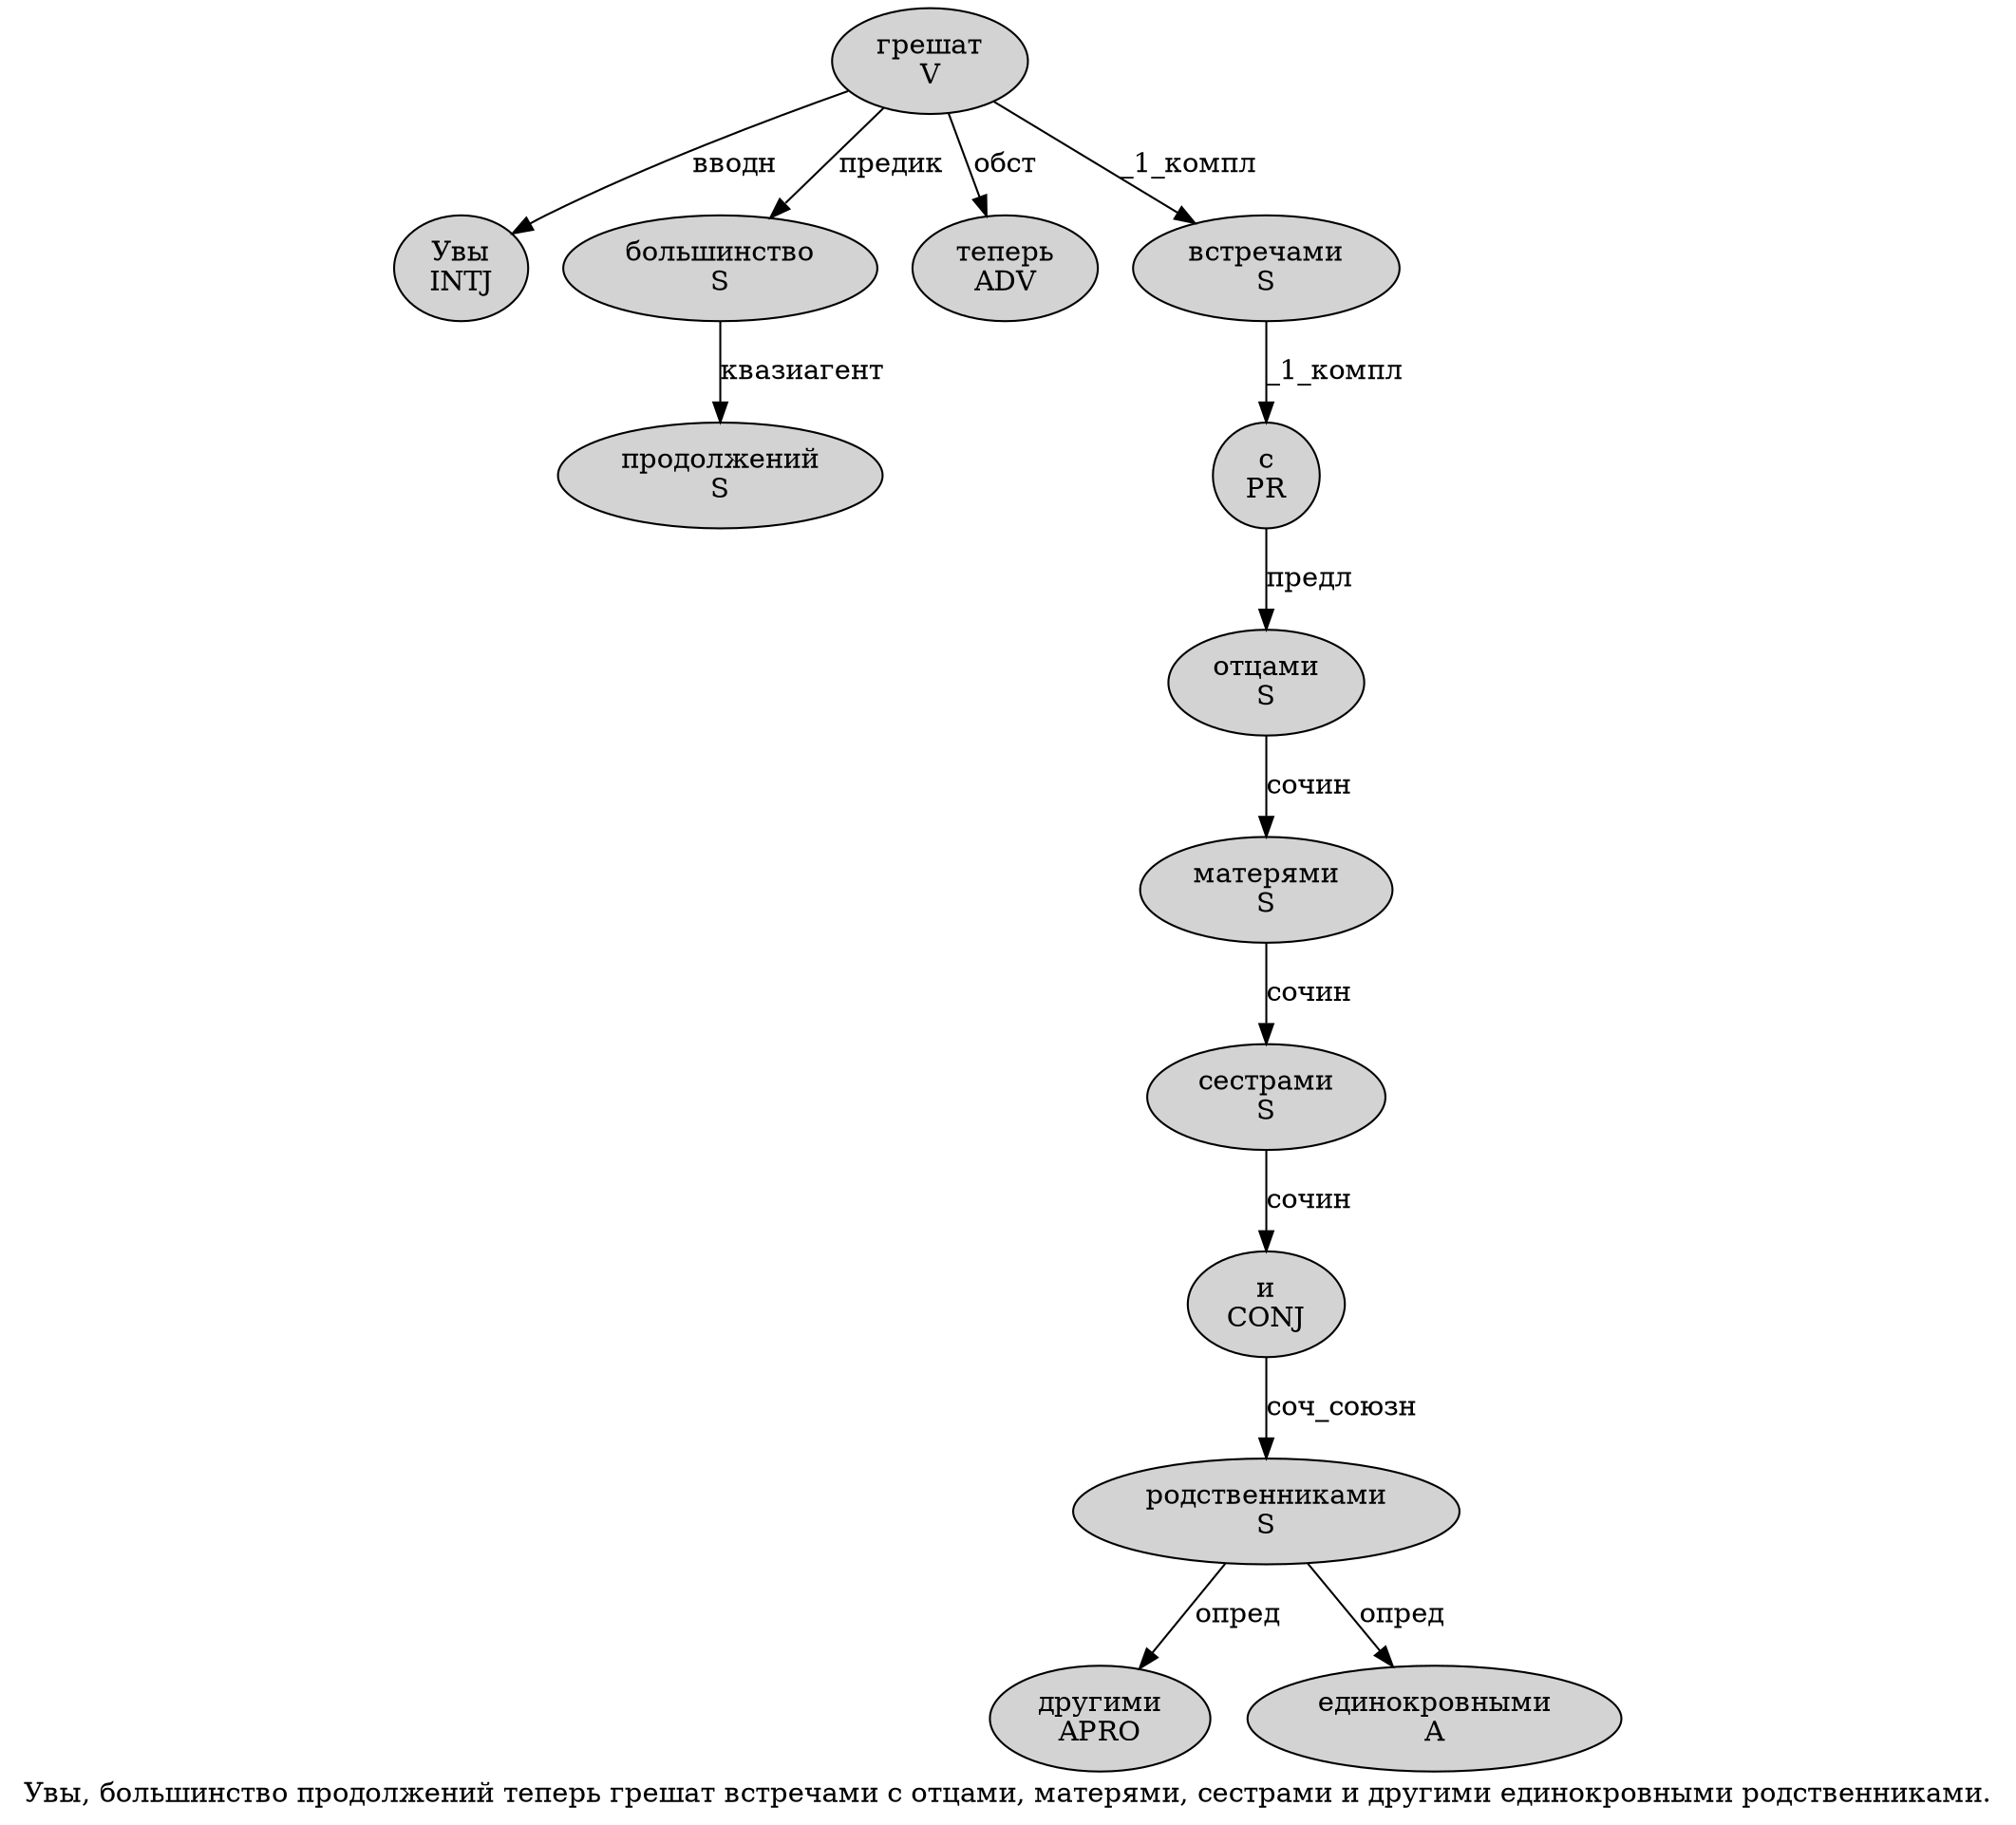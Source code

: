 digraph SENTENCE_2904 {
	graph [label="Увы, большинство продолжений теперь грешат встречами с отцами, матерями, сестрами и другими единокровными родственниками."]
	node [style=filled]
		0 [label="Увы
INTJ" color="" fillcolor=lightgray penwidth=1 shape=ellipse]
		2 [label="большинство
S" color="" fillcolor=lightgray penwidth=1 shape=ellipse]
		3 [label="продолжений
S" color="" fillcolor=lightgray penwidth=1 shape=ellipse]
		4 [label="теперь
ADV" color="" fillcolor=lightgray penwidth=1 shape=ellipse]
		5 [label="грешат
V" color="" fillcolor=lightgray penwidth=1 shape=ellipse]
		6 [label="встречами
S" color="" fillcolor=lightgray penwidth=1 shape=ellipse]
		7 [label="с
PR" color="" fillcolor=lightgray penwidth=1 shape=ellipse]
		8 [label="отцами
S" color="" fillcolor=lightgray penwidth=1 shape=ellipse]
		10 [label="матерями
S" color="" fillcolor=lightgray penwidth=1 shape=ellipse]
		12 [label="сестрами
S" color="" fillcolor=lightgray penwidth=1 shape=ellipse]
		13 [label="и
CONJ" color="" fillcolor=lightgray penwidth=1 shape=ellipse]
		14 [label="другими
APRO" color="" fillcolor=lightgray penwidth=1 shape=ellipse]
		15 [label="единокровными
A" color="" fillcolor=lightgray penwidth=1 shape=ellipse]
		16 [label="родственниками
S" color="" fillcolor=lightgray penwidth=1 shape=ellipse]
			5 -> 0 [label="вводн"]
			5 -> 2 [label="предик"]
			5 -> 4 [label="обст"]
			5 -> 6 [label="_1_компл"]
			13 -> 16 [label="соч_союзн"]
			12 -> 13 [label="сочин"]
			8 -> 10 [label="сочин"]
			6 -> 7 [label="_1_компл"]
			10 -> 12 [label="сочин"]
			7 -> 8 [label="предл"]
			16 -> 14 [label="опред"]
			16 -> 15 [label="опред"]
			2 -> 3 [label="квазиагент"]
}